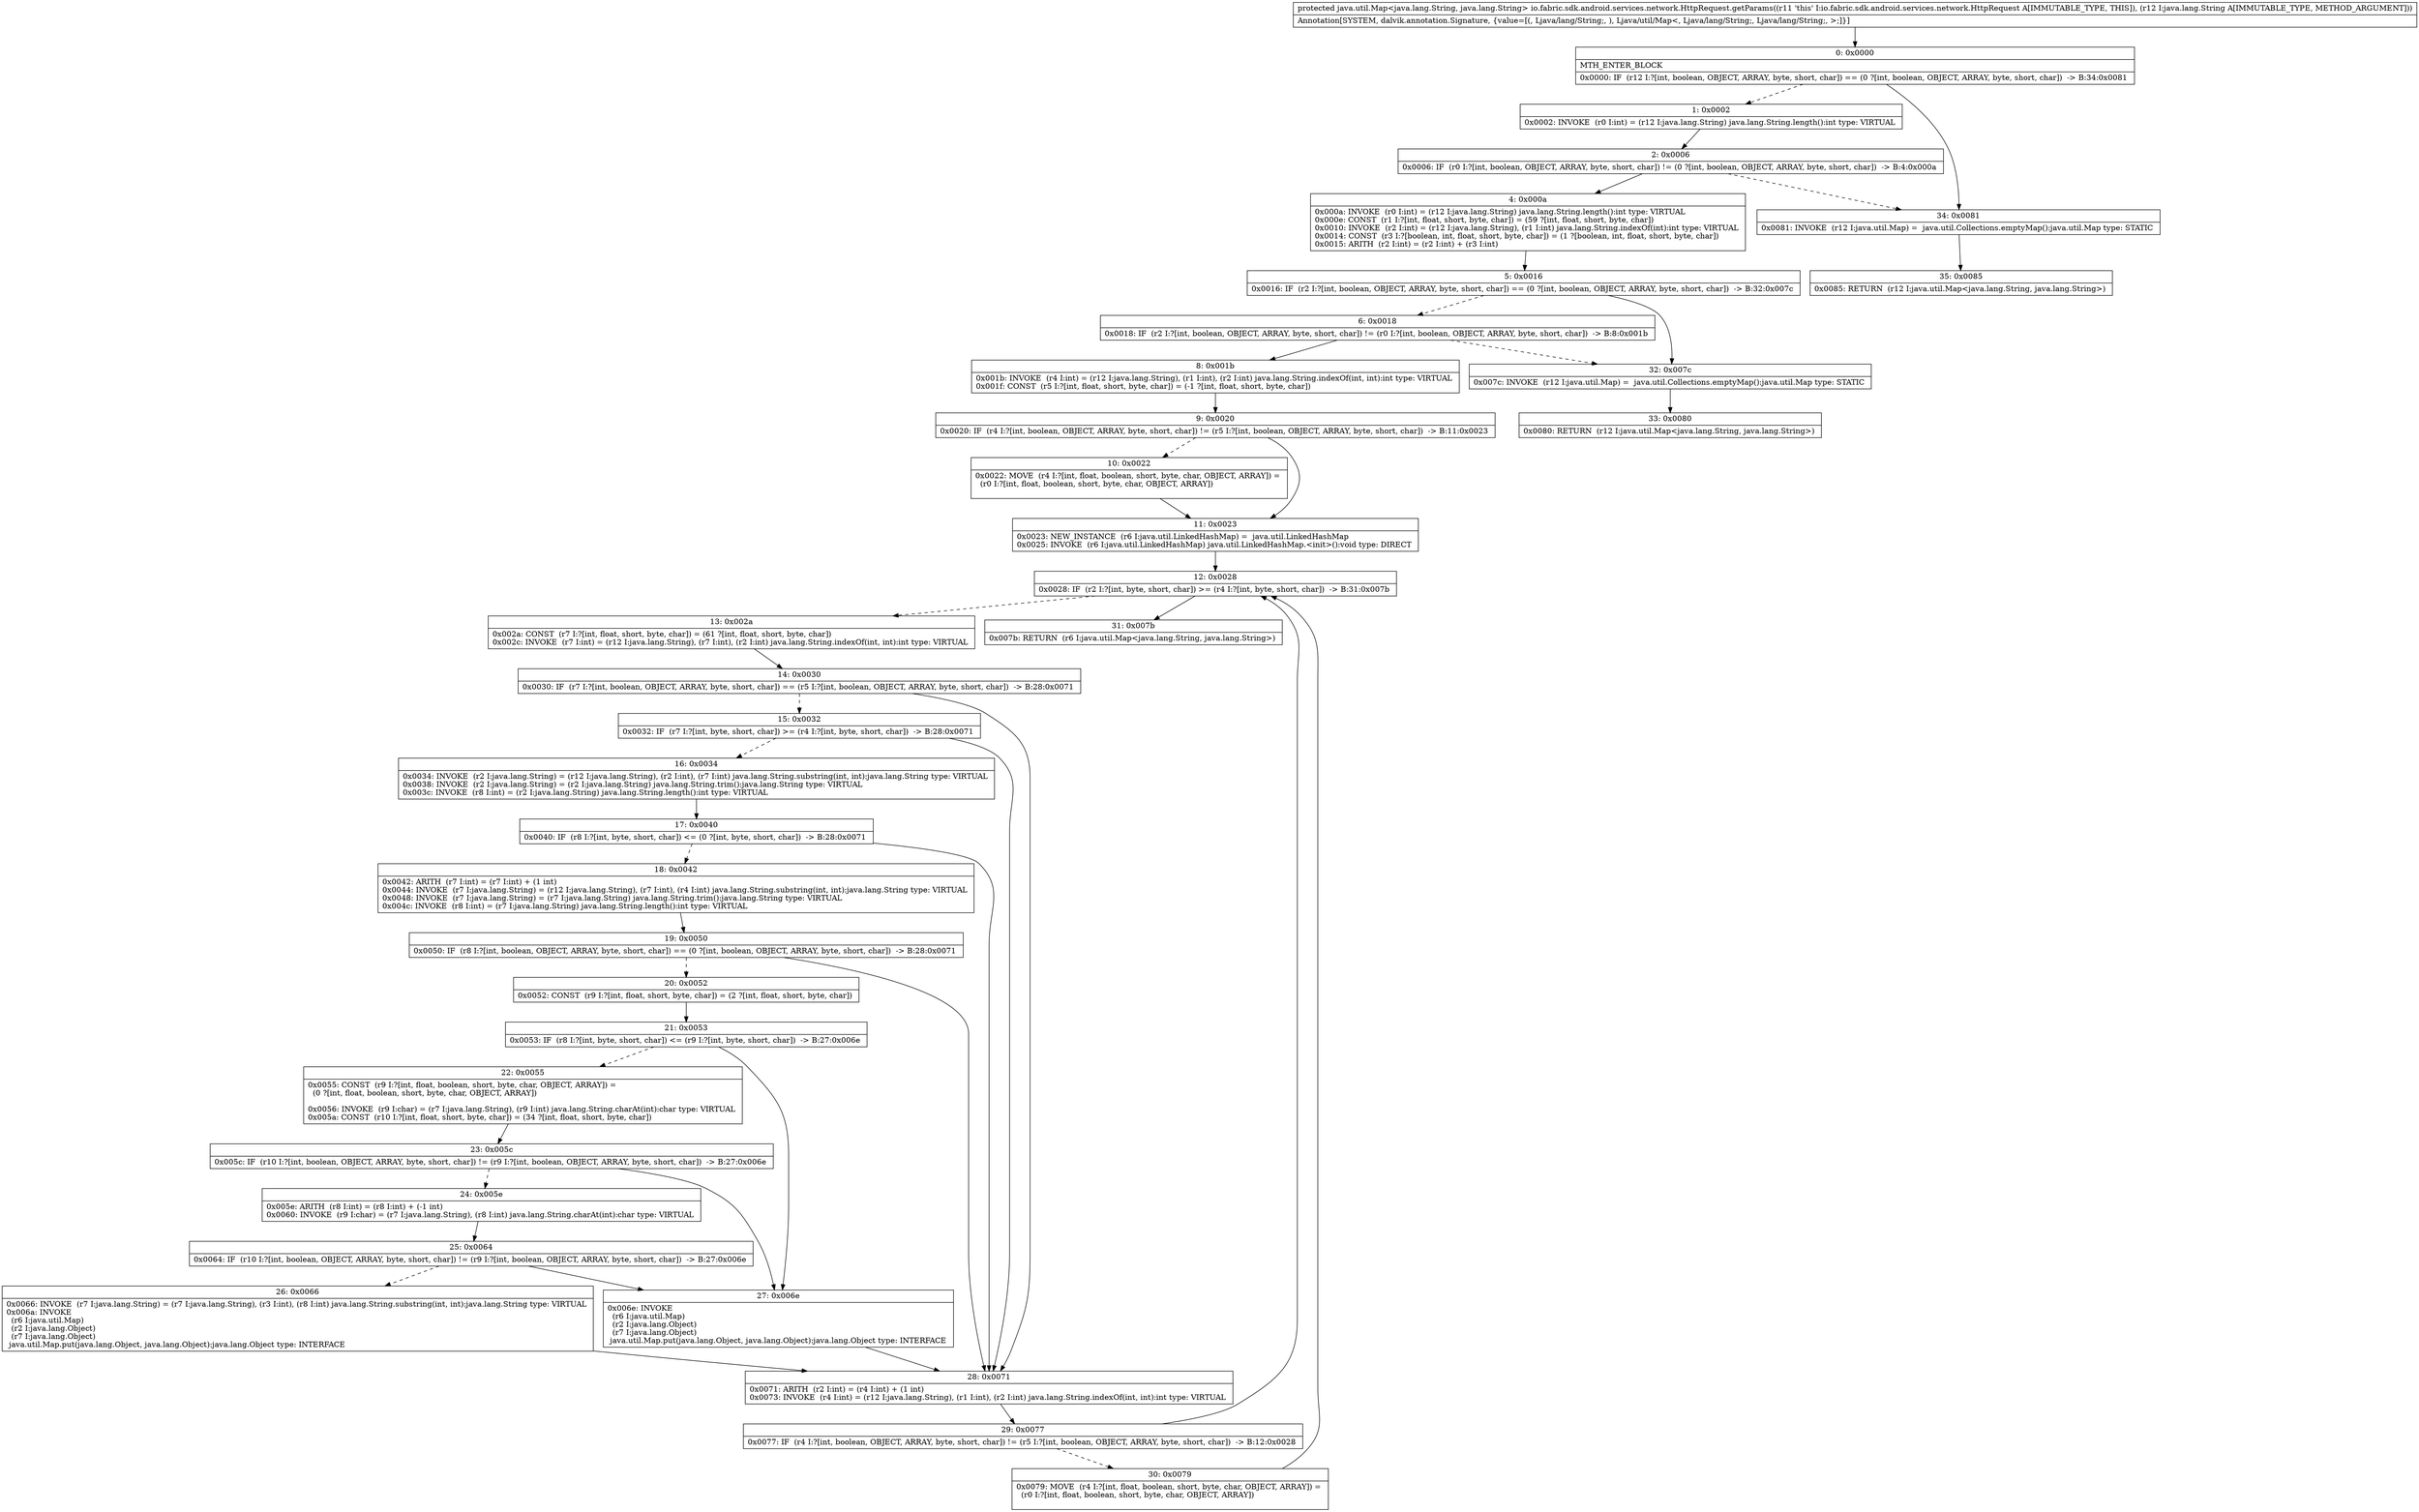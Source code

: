 digraph "CFG forio.fabric.sdk.android.services.network.HttpRequest.getParams(Ljava\/lang\/String;)Ljava\/util\/Map;" {
Node_0 [shape=record,label="{0\:\ 0x0000|MTH_ENTER_BLOCK\l|0x0000: IF  (r12 I:?[int, boolean, OBJECT, ARRAY, byte, short, char]) == (0 ?[int, boolean, OBJECT, ARRAY, byte, short, char])  \-\> B:34:0x0081 \l}"];
Node_1 [shape=record,label="{1\:\ 0x0002|0x0002: INVOKE  (r0 I:int) = (r12 I:java.lang.String) java.lang.String.length():int type: VIRTUAL \l}"];
Node_2 [shape=record,label="{2\:\ 0x0006|0x0006: IF  (r0 I:?[int, boolean, OBJECT, ARRAY, byte, short, char]) != (0 ?[int, boolean, OBJECT, ARRAY, byte, short, char])  \-\> B:4:0x000a \l}"];
Node_4 [shape=record,label="{4\:\ 0x000a|0x000a: INVOKE  (r0 I:int) = (r12 I:java.lang.String) java.lang.String.length():int type: VIRTUAL \l0x000e: CONST  (r1 I:?[int, float, short, byte, char]) = (59 ?[int, float, short, byte, char]) \l0x0010: INVOKE  (r2 I:int) = (r12 I:java.lang.String), (r1 I:int) java.lang.String.indexOf(int):int type: VIRTUAL \l0x0014: CONST  (r3 I:?[boolean, int, float, short, byte, char]) = (1 ?[boolean, int, float, short, byte, char]) \l0x0015: ARITH  (r2 I:int) = (r2 I:int) + (r3 I:int) \l}"];
Node_5 [shape=record,label="{5\:\ 0x0016|0x0016: IF  (r2 I:?[int, boolean, OBJECT, ARRAY, byte, short, char]) == (0 ?[int, boolean, OBJECT, ARRAY, byte, short, char])  \-\> B:32:0x007c \l}"];
Node_6 [shape=record,label="{6\:\ 0x0018|0x0018: IF  (r2 I:?[int, boolean, OBJECT, ARRAY, byte, short, char]) != (r0 I:?[int, boolean, OBJECT, ARRAY, byte, short, char])  \-\> B:8:0x001b \l}"];
Node_8 [shape=record,label="{8\:\ 0x001b|0x001b: INVOKE  (r4 I:int) = (r12 I:java.lang.String), (r1 I:int), (r2 I:int) java.lang.String.indexOf(int, int):int type: VIRTUAL \l0x001f: CONST  (r5 I:?[int, float, short, byte, char]) = (\-1 ?[int, float, short, byte, char]) \l}"];
Node_9 [shape=record,label="{9\:\ 0x0020|0x0020: IF  (r4 I:?[int, boolean, OBJECT, ARRAY, byte, short, char]) != (r5 I:?[int, boolean, OBJECT, ARRAY, byte, short, char])  \-\> B:11:0x0023 \l}"];
Node_10 [shape=record,label="{10\:\ 0x0022|0x0022: MOVE  (r4 I:?[int, float, boolean, short, byte, char, OBJECT, ARRAY]) = \l  (r0 I:?[int, float, boolean, short, byte, char, OBJECT, ARRAY])\l \l}"];
Node_11 [shape=record,label="{11\:\ 0x0023|0x0023: NEW_INSTANCE  (r6 I:java.util.LinkedHashMap) =  java.util.LinkedHashMap \l0x0025: INVOKE  (r6 I:java.util.LinkedHashMap) java.util.LinkedHashMap.\<init\>():void type: DIRECT \l}"];
Node_12 [shape=record,label="{12\:\ 0x0028|0x0028: IF  (r2 I:?[int, byte, short, char]) \>= (r4 I:?[int, byte, short, char])  \-\> B:31:0x007b \l}"];
Node_13 [shape=record,label="{13\:\ 0x002a|0x002a: CONST  (r7 I:?[int, float, short, byte, char]) = (61 ?[int, float, short, byte, char]) \l0x002c: INVOKE  (r7 I:int) = (r12 I:java.lang.String), (r7 I:int), (r2 I:int) java.lang.String.indexOf(int, int):int type: VIRTUAL \l}"];
Node_14 [shape=record,label="{14\:\ 0x0030|0x0030: IF  (r7 I:?[int, boolean, OBJECT, ARRAY, byte, short, char]) == (r5 I:?[int, boolean, OBJECT, ARRAY, byte, short, char])  \-\> B:28:0x0071 \l}"];
Node_15 [shape=record,label="{15\:\ 0x0032|0x0032: IF  (r7 I:?[int, byte, short, char]) \>= (r4 I:?[int, byte, short, char])  \-\> B:28:0x0071 \l}"];
Node_16 [shape=record,label="{16\:\ 0x0034|0x0034: INVOKE  (r2 I:java.lang.String) = (r12 I:java.lang.String), (r2 I:int), (r7 I:int) java.lang.String.substring(int, int):java.lang.String type: VIRTUAL \l0x0038: INVOKE  (r2 I:java.lang.String) = (r2 I:java.lang.String) java.lang.String.trim():java.lang.String type: VIRTUAL \l0x003c: INVOKE  (r8 I:int) = (r2 I:java.lang.String) java.lang.String.length():int type: VIRTUAL \l}"];
Node_17 [shape=record,label="{17\:\ 0x0040|0x0040: IF  (r8 I:?[int, byte, short, char]) \<= (0 ?[int, byte, short, char])  \-\> B:28:0x0071 \l}"];
Node_18 [shape=record,label="{18\:\ 0x0042|0x0042: ARITH  (r7 I:int) = (r7 I:int) + (1 int) \l0x0044: INVOKE  (r7 I:java.lang.String) = (r12 I:java.lang.String), (r7 I:int), (r4 I:int) java.lang.String.substring(int, int):java.lang.String type: VIRTUAL \l0x0048: INVOKE  (r7 I:java.lang.String) = (r7 I:java.lang.String) java.lang.String.trim():java.lang.String type: VIRTUAL \l0x004c: INVOKE  (r8 I:int) = (r7 I:java.lang.String) java.lang.String.length():int type: VIRTUAL \l}"];
Node_19 [shape=record,label="{19\:\ 0x0050|0x0050: IF  (r8 I:?[int, boolean, OBJECT, ARRAY, byte, short, char]) == (0 ?[int, boolean, OBJECT, ARRAY, byte, short, char])  \-\> B:28:0x0071 \l}"];
Node_20 [shape=record,label="{20\:\ 0x0052|0x0052: CONST  (r9 I:?[int, float, short, byte, char]) = (2 ?[int, float, short, byte, char]) \l}"];
Node_21 [shape=record,label="{21\:\ 0x0053|0x0053: IF  (r8 I:?[int, byte, short, char]) \<= (r9 I:?[int, byte, short, char])  \-\> B:27:0x006e \l}"];
Node_22 [shape=record,label="{22\:\ 0x0055|0x0055: CONST  (r9 I:?[int, float, boolean, short, byte, char, OBJECT, ARRAY]) = \l  (0 ?[int, float, boolean, short, byte, char, OBJECT, ARRAY])\l \l0x0056: INVOKE  (r9 I:char) = (r7 I:java.lang.String), (r9 I:int) java.lang.String.charAt(int):char type: VIRTUAL \l0x005a: CONST  (r10 I:?[int, float, short, byte, char]) = (34 ?[int, float, short, byte, char]) \l}"];
Node_23 [shape=record,label="{23\:\ 0x005c|0x005c: IF  (r10 I:?[int, boolean, OBJECT, ARRAY, byte, short, char]) != (r9 I:?[int, boolean, OBJECT, ARRAY, byte, short, char])  \-\> B:27:0x006e \l}"];
Node_24 [shape=record,label="{24\:\ 0x005e|0x005e: ARITH  (r8 I:int) = (r8 I:int) + (\-1 int) \l0x0060: INVOKE  (r9 I:char) = (r7 I:java.lang.String), (r8 I:int) java.lang.String.charAt(int):char type: VIRTUAL \l}"];
Node_25 [shape=record,label="{25\:\ 0x0064|0x0064: IF  (r10 I:?[int, boolean, OBJECT, ARRAY, byte, short, char]) != (r9 I:?[int, boolean, OBJECT, ARRAY, byte, short, char])  \-\> B:27:0x006e \l}"];
Node_26 [shape=record,label="{26\:\ 0x0066|0x0066: INVOKE  (r7 I:java.lang.String) = (r7 I:java.lang.String), (r3 I:int), (r8 I:int) java.lang.String.substring(int, int):java.lang.String type: VIRTUAL \l0x006a: INVOKE  \l  (r6 I:java.util.Map)\l  (r2 I:java.lang.Object)\l  (r7 I:java.lang.Object)\l java.util.Map.put(java.lang.Object, java.lang.Object):java.lang.Object type: INTERFACE \l}"];
Node_27 [shape=record,label="{27\:\ 0x006e|0x006e: INVOKE  \l  (r6 I:java.util.Map)\l  (r2 I:java.lang.Object)\l  (r7 I:java.lang.Object)\l java.util.Map.put(java.lang.Object, java.lang.Object):java.lang.Object type: INTERFACE \l}"];
Node_28 [shape=record,label="{28\:\ 0x0071|0x0071: ARITH  (r2 I:int) = (r4 I:int) + (1 int) \l0x0073: INVOKE  (r4 I:int) = (r12 I:java.lang.String), (r1 I:int), (r2 I:int) java.lang.String.indexOf(int, int):int type: VIRTUAL \l}"];
Node_29 [shape=record,label="{29\:\ 0x0077|0x0077: IF  (r4 I:?[int, boolean, OBJECT, ARRAY, byte, short, char]) != (r5 I:?[int, boolean, OBJECT, ARRAY, byte, short, char])  \-\> B:12:0x0028 \l}"];
Node_30 [shape=record,label="{30\:\ 0x0079|0x0079: MOVE  (r4 I:?[int, float, boolean, short, byte, char, OBJECT, ARRAY]) = \l  (r0 I:?[int, float, boolean, short, byte, char, OBJECT, ARRAY])\l \l}"];
Node_31 [shape=record,label="{31\:\ 0x007b|0x007b: RETURN  (r6 I:java.util.Map\<java.lang.String, java.lang.String\>) \l}"];
Node_32 [shape=record,label="{32\:\ 0x007c|0x007c: INVOKE  (r12 I:java.util.Map) =  java.util.Collections.emptyMap():java.util.Map type: STATIC \l}"];
Node_33 [shape=record,label="{33\:\ 0x0080|0x0080: RETURN  (r12 I:java.util.Map\<java.lang.String, java.lang.String\>) \l}"];
Node_34 [shape=record,label="{34\:\ 0x0081|0x0081: INVOKE  (r12 I:java.util.Map) =  java.util.Collections.emptyMap():java.util.Map type: STATIC \l}"];
Node_35 [shape=record,label="{35\:\ 0x0085|0x0085: RETURN  (r12 I:java.util.Map\<java.lang.String, java.lang.String\>) \l}"];
MethodNode[shape=record,label="{protected java.util.Map\<java.lang.String, java.lang.String\> io.fabric.sdk.android.services.network.HttpRequest.getParams((r11 'this' I:io.fabric.sdk.android.services.network.HttpRequest A[IMMUTABLE_TYPE, THIS]), (r12 I:java.lang.String A[IMMUTABLE_TYPE, METHOD_ARGUMENT]))  | Annotation[SYSTEM, dalvik.annotation.Signature, \{value=[(, Ljava\/lang\/String;, ), Ljava\/util\/Map\<, Ljava\/lang\/String;, Ljava\/lang\/String;, \>;]\}]\l}"];
MethodNode -> Node_0;
Node_0 -> Node_1[style=dashed];
Node_0 -> Node_34;
Node_1 -> Node_2;
Node_2 -> Node_4;
Node_2 -> Node_34[style=dashed];
Node_4 -> Node_5;
Node_5 -> Node_6[style=dashed];
Node_5 -> Node_32;
Node_6 -> Node_8;
Node_6 -> Node_32[style=dashed];
Node_8 -> Node_9;
Node_9 -> Node_10[style=dashed];
Node_9 -> Node_11;
Node_10 -> Node_11;
Node_11 -> Node_12;
Node_12 -> Node_13[style=dashed];
Node_12 -> Node_31;
Node_13 -> Node_14;
Node_14 -> Node_15[style=dashed];
Node_14 -> Node_28;
Node_15 -> Node_16[style=dashed];
Node_15 -> Node_28;
Node_16 -> Node_17;
Node_17 -> Node_18[style=dashed];
Node_17 -> Node_28;
Node_18 -> Node_19;
Node_19 -> Node_20[style=dashed];
Node_19 -> Node_28;
Node_20 -> Node_21;
Node_21 -> Node_22[style=dashed];
Node_21 -> Node_27;
Node_22 -> Node_23;
Node_23 -> Node_24[style=dashed];
Node_23 -> Node_27;
Node_24 -> Node_25;
Node_25 -> Node_26[style=dashed];
Node_25 -> Node_27;
Node_26 -> Node_28;
Node_27 -> Node_28;
Node_28 -> Node_29;
Node_29 -> Node_12;
Node_29 -> Node_30[style=dashed];
Node_30 -> Node_12;
Node_32 -> Node_33;
Node_34 -> Node_35;
}

